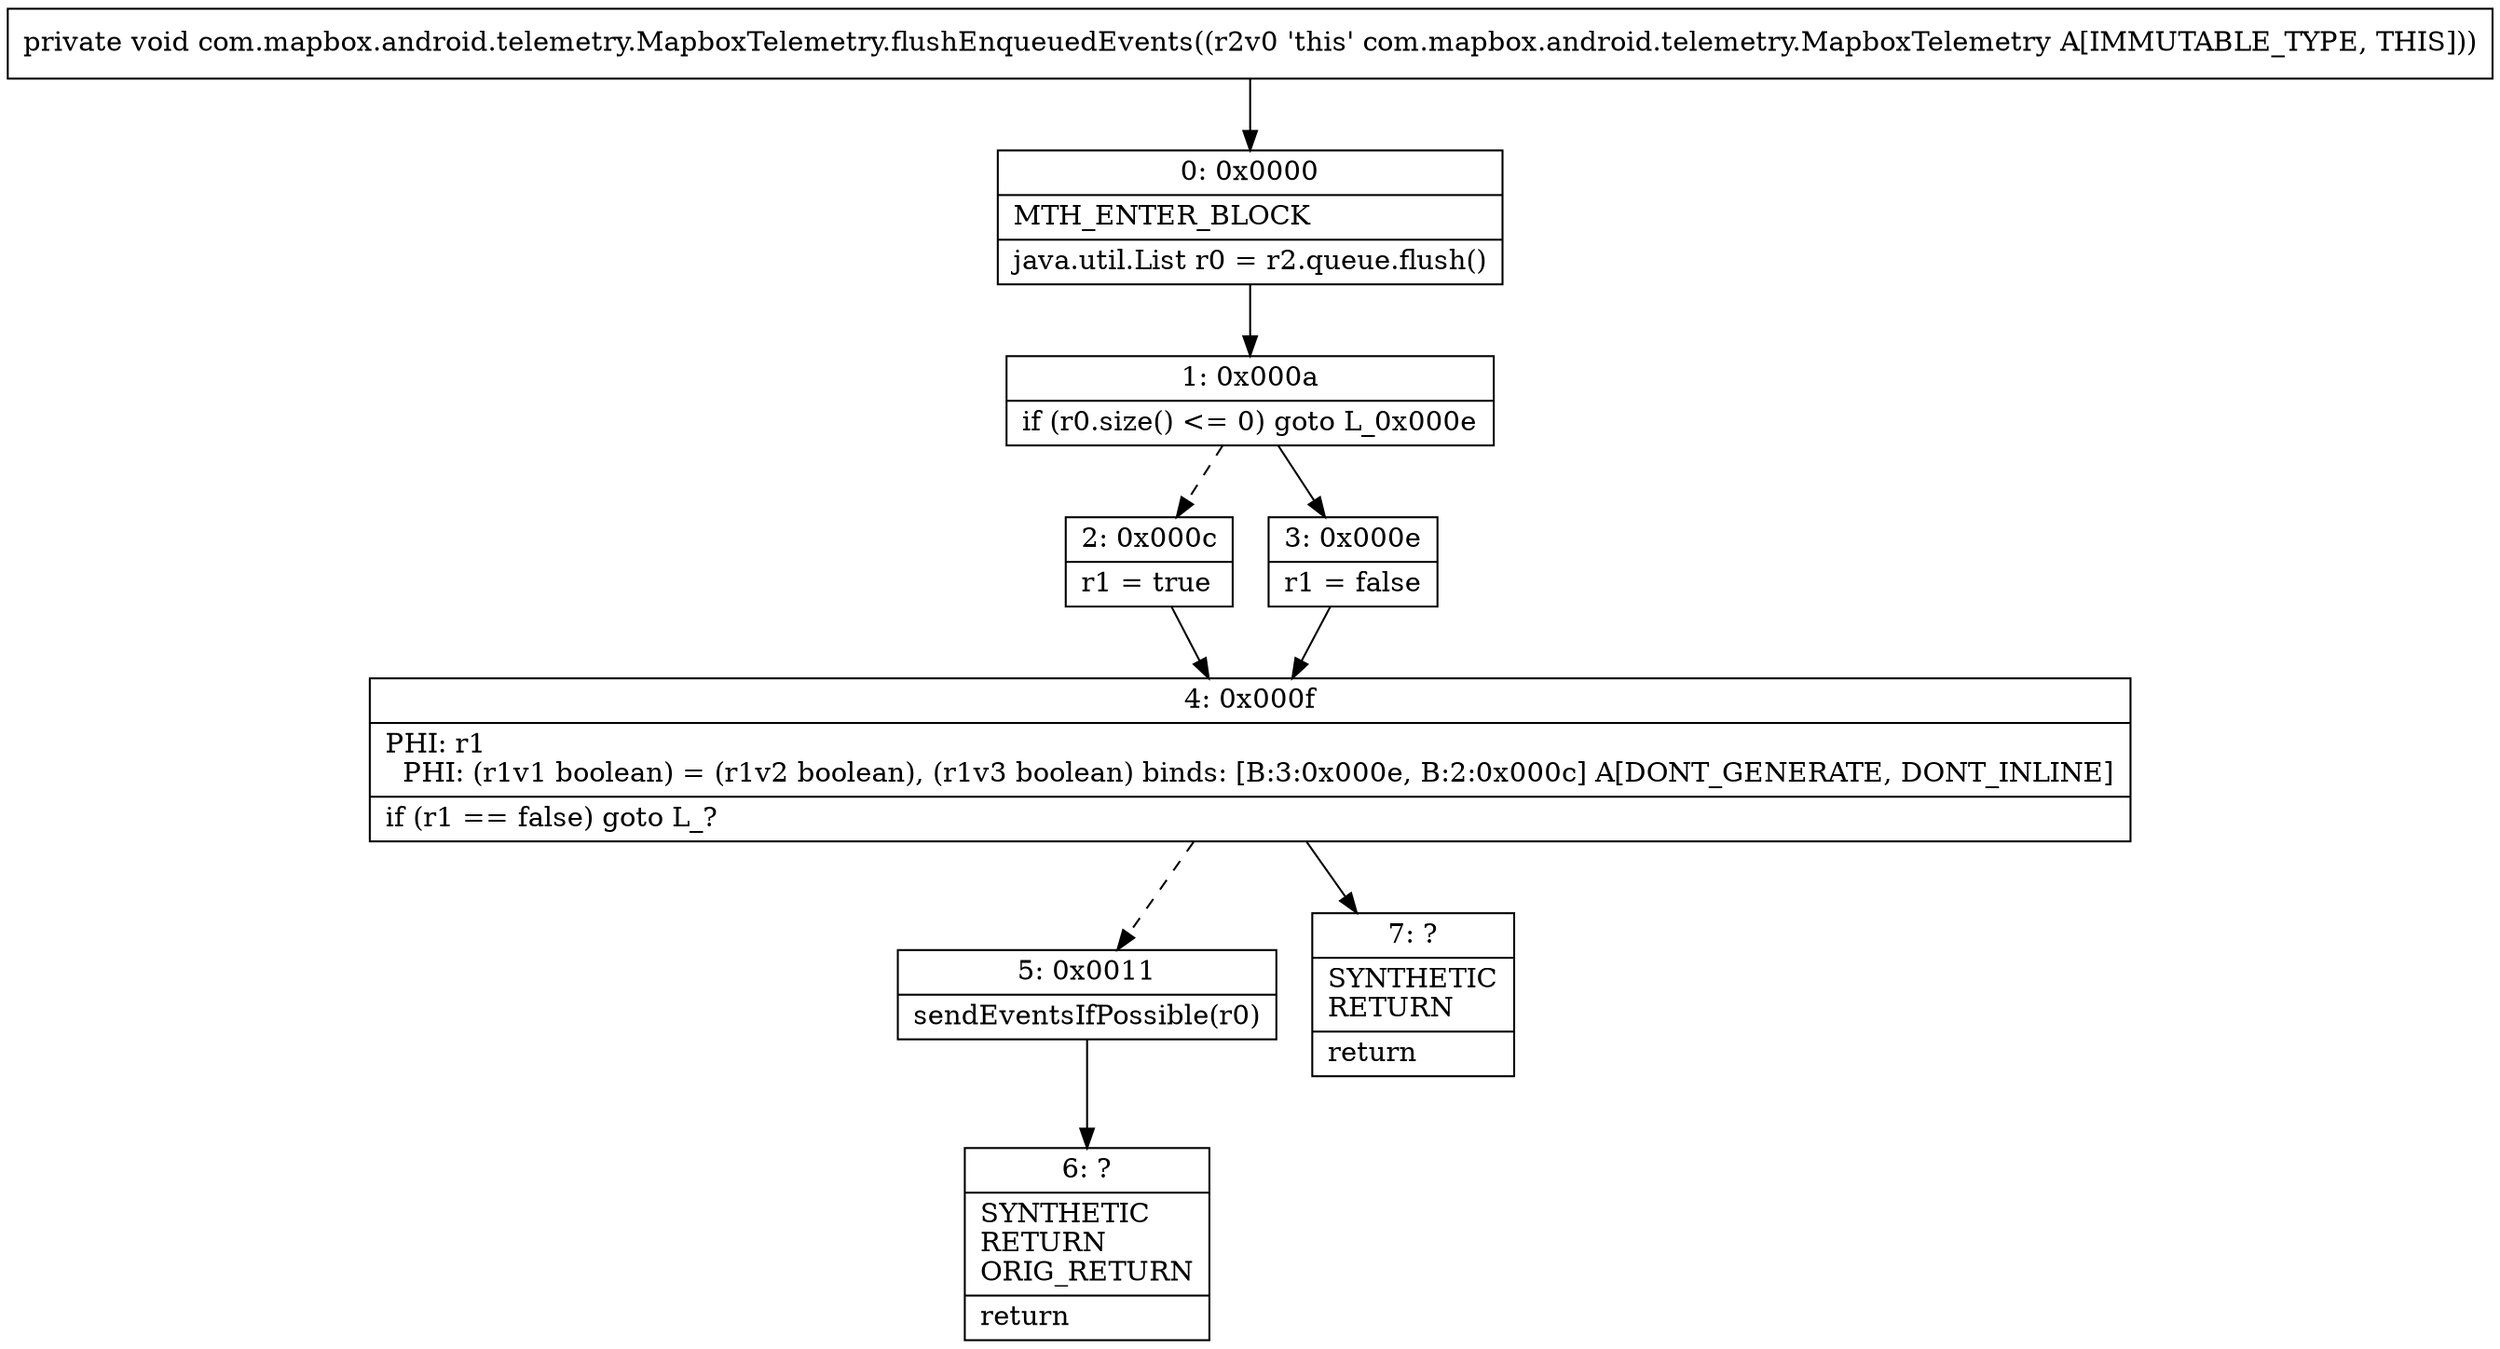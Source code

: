 digraph "CFG forcom.mapbox.android.telemetry.MapboxTelemetry.flushEnqueuedEvents()V" {
Node_0 [shape=record,label="{0\:\ 0x0000|MTH_ENTER_BLOCK\l|java.util.List r0 = r2.queue.flush()\l}"];
Node_1 [shape=record,label="{1\:\ 0x000a|if (r0.size() \<= 0) goto L_0x000e\l}"];
Node_2 [shape=record,label="{2\:\ 0x000c|r1 = true\l}"];
Node_3 [shape=record,label="{3\:\ 0x000e|r1 = false\l}"];
Node_4 [shape=record,label="{4\:\ 0x000f|PHI: r1 \l  PHI: (r1v1 boolean) = (r1v2 boolean), (r1v3 boolean) binds: [B:3:0x000e, B:2:0x000c] A[DONT_GENERATE, DONT_INLINE]\l|if (r1 == false) goto L_?\l}"];
Node_5 [shape=record,label="{5\:\ 0x0011|sendEventsIfPossible(r0)\l}"];
Node_6 [shape=record,label="{6\:\ ?|SYNTHETIC\lRETURN\lORIG_RETURN\l|return\l}"];
Node_7 [shape=record,label="{7\:\ ?|SYNTHETIC\lRETURN\l|return\l}"];
MethodNode[shape=record,label="{private void com.mapbox.android.telemetry.MapboxTelemetry.flushEnqueuedEvents((r2v0 'this' com.mapbox.android.telemetry.MapboxTelemetry A[IMMUTABLE_TYPE, THIS])) }"];
MethodNode -> Node_0;
Node_0 -> Node_1;
Node_1 -> Node_2[style=dashed];
Node_1 -> Node_3;
Node_2 -> Node_4;
Node_3 -> Node_4;
Node_4 -> Node_5[style=dashed];
Node_4 -> Node_7;
Node_5 -> Node_6;
}

